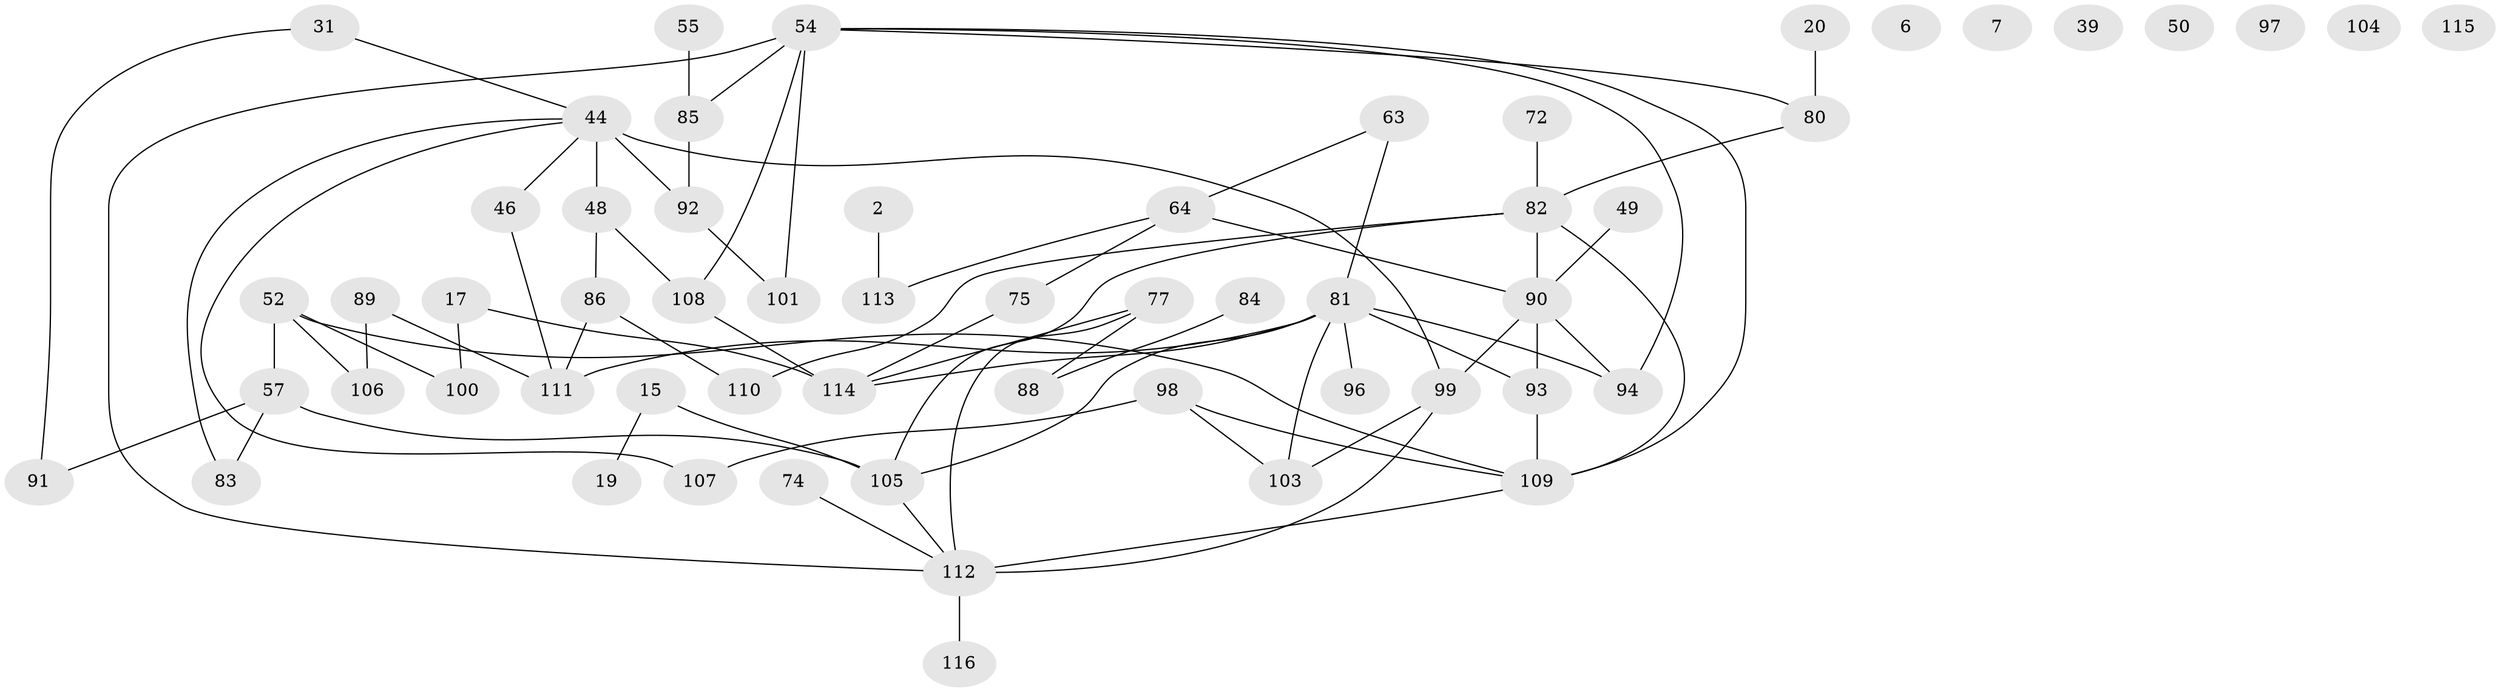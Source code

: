 // original degree distribution, {7: 0.02586206896551724, 1: 0.1810344827586207, 3: 0.25862068965517243, 0: 0.0603448275862069, 2: 0.27586206896551724, 4: 0.1206896551724138, 5: 0.06896551724137931, 6: 0.008620689655172414}
// Generated by graph-tools (version 1.1) at 2025/40/03/09/25 04:40:02]
// undirected, 58 vertices, 76 edges
graph export_dot {
graph [start="1"]
  node [color=gray90,style=filled];
  2;
  6;
  7;
  15;
  17;
  19;
  20;
  31;
  39;
  44 [super="+27+38"];
  46 [super="+37+29"];
  48 [super="+32"];
  49;
  50;
  52;
  54 [super="+13"];
  55;
  57;
  63;
  64 [super="+60+21"];
  72;
  74;
  75 [super="+47"];
  77 [super="+76"];
  80 [super="+68"];
  81 [super="+61+70"];
  82 [super="+1"];
  83;
  84;
  85;
  86 [super="+78"];
  88 [super="+67"];
  89;
  90 [super="+65"];
  91;
  92 [super="+36"];
  93;
  94 [super="+79"];
  96;
  97;
  98;
  99 [super="+53+51"];
  100;
  101;
  103 [super="+4+73"];
  104;
  105 [super="+42+87+69"];
  106;
  107;
  108 [super="+25+66"];
  109 [super="+11+12+8+102"];
  110;
  111;
  112 [super="+58+95"];
  113;
  114;
  115;
  116;
  2 -- 113;
  15 -- 19;
  15 -- 105;
  17 -- 100;
  17 -- 114;
  20 -- 80;
  31 -- 91;
  31 -- 44;
  44 -- 48 [weight=3];
  44 -- 83;
  44 -- 107;
  44 -- 46;
  44 -- 92;
  44 -- 99;
  46 -- 111;
  48 -- 86;
  48 -- 108;
  49 -- 90;
  52 -- 57;
  52 -- 100;
  52 -- 106;
  52 -- 109;
  54 -- 80;
  54 -- 94;
  54 -- 112 [weight=2];
  54 -- 109 [weight=2];
  54 -- 101;
  54 -- 85;
  54 -- 108;
  55 -- 85;
  57 -- 83;
  57 -- 91;
  57 -- 105 [weight=2];
  63 -- 81;
  63 -- 64;
  64 -- 113;
  64 -- 90;
  64 -- 75;
  72 -- 82;
  74 -- 112;
  75 -- 114;
  77 -- 88;
  77 -- 114 [weight=2];
  77 -- 112 [weight=2];
  80 -- 82;
  81 -- 93;
  81 -- 103;
  81 -- 111 [weight=2];
  81 -- 114 [weight=2];
  81 -- 96;
  81 -- 94;
  81 -- 105;
  82 -- 110;
  82 -- 105;
  82 -- 90 [weight=2];
  82 -- 109 [weight=2];
  84 -- 88;
  85 -- 92 [weight=2];
  86 -- 110;
  86 -- 111;
  89 -- 106;
  89 -- 111;
  90 -- 93;
  90 -- 99;
  90 -- 94;
  92 -- 101;
  93 -- 109;
  98 -- 107;
  98 -- 109;
  98 -- 103;
  99 -- 112 [weight=2];
  99 -- 103;
  105 -- 112 [weight=2];
  108 -- 114;
  109 -- 112 [weight=2];
  112 -- 116;
}
